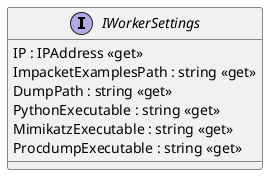@startuml
interface IWorkerSettings {
    IP : IPAddress <<get>>
    ImpacketExamplesPath : string <<get>>
    DumpPath : string <<get>>
    PythonExecutable : string <<get>>
    MimikatzExecutable : string <<get>>
    ProcdumpExecutable : string <<get>>
}
@enduml
